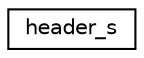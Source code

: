 digraph "Graphical Class Hierarchy"
{
  edge [fontname="Helvetica",fontsize="10",labelfontname="Helvetica",labelfontsize="10"];
  node [fontname="Helvetica",fontsize="10",shape=record];
  rankdir="LR";
  Node0 [label="header_s",height=0.2,width=0.4,color="black", fillcolor="white", style="filled",URL="$structheader__s.html"];
}
